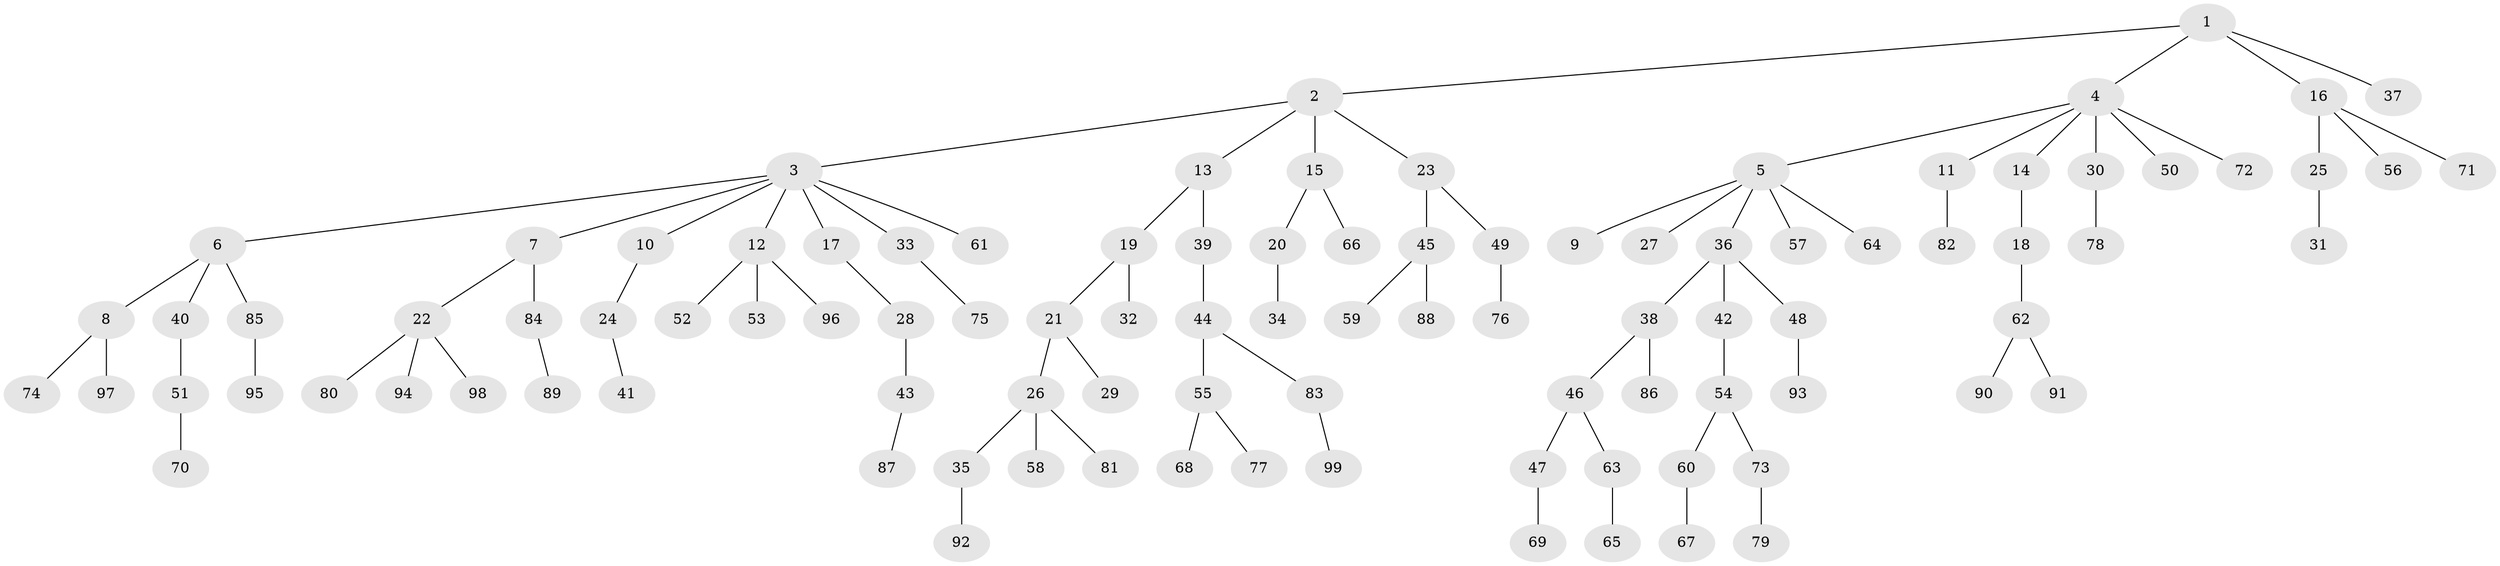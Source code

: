 // Generated by graph-tools (version 1.1) at 2025/02/03/09/25 03:02:21]
// undirected, 99 vertices, 98 edges
graph export_dot {
graph [start="1"]
  node [color=gray90,style=filled];
  1;
  2;
  3;
  4;
  5;
  6;
  7;
  8;
  9;
  10;
  11;
  12;
  13;
  14;
  15;
  16;
  17;
  18;
  19;
  20;
  21;
  22;
  23;
  24;
  25;
  26;
  27;
  28;
  29;
  30;
  31;
  32;
  33;
  34;
  35;
  36;
  37;
  38;
  39;
  40;
  41;
  42;
  43;
  44;
  45;
  46;
  47;
  48;
  49;
  50;
  51;
  52;
  53;
  54;
  55;
  56;
  57;
  58;
  59;
  60;
  61;
  62;
  63;
  64;
  65;
  66;
  67;
  68;
  69;
  70;
  71;
  72;
  73;
  74;
  75;
  76;
  77;
  78;
  79;
  80;
  81;
  82;
  83;
  84;
  85;
  86;
  87;
  88;
  89;
  90;
  91;
  92;
  93;
  94;
  95;
  96;
  97;
  98;
  99;
  1 -- 2;
  1 -- 4;
  1 -- 16;
  1 -- 37;
  2 -- 3;
  2 -- 13;
  2 -- 15;
  2 -- 23;
  3 -- 6;
  3 -- 7;
  3 -- 10;
  3 -- 12;
  3 -- 17;
  3 -- 33;
  3 -- 61;
  4 -- 5;
  4 -- 11;
  4 -- 14;
  4 -- 30;
  4 -- 50;
  4 -- 72;
  5 -- 9;
  5 -- 27;
  5 -- 36;
  5 -- 57;
  5 -- 64;
  6 -- 8;
  6 -- 40;
  6 -- 85;
  7 -- 22;
  7 -- 84;
  8 -- 74;
  8 -- 97;
  10 -- 24;
  11 -- 82;
  12 -- 52;
  12 -- 53;
  12 -- 96;
  13 -- 19;
  13 -- 39;
  14 -- 18;
  15 -- 20;
  15 -- 66;
  16 -- 25;
  16 -- 56;
  16 -- 71;
  17 -- 28;
  18 -- 62;
  19 -- 21;
  19 -- 32;
  20 -- 34;
  21 -- 26;
  21 -- 29;
  22 -- 80;
  22 -- 94;
  22 -- 98;
  23 -- 45;
  23 -- 49;
  24 -- 41;
  25 -- 31;
  26 -- 35;
  26 -- 58;
  26 -- 81;
  28 -- 43;
  30 -- 78;
  33 -- 75;
  35 -- 92;
  36 -- 38;
  36 -- 42;
  36 -- 48;
  38 -- 46;
  38 -- 86;
  39 -- 44;
  40 -- 51;
  42 -- 54;
  43 -- 87;
  44 -- 55;
  44 -- 83;
  45 -- 59;
  45 -- 88;
  46 -- 47;
  46 -- 63;
  47 -- 69;
  48 -- 93;
  49 -- 76;
  51 -- 70;
  54 -- 60;
  54 -- 73;
  55 -- 68;
  55 -- 77;
  60 -- 67;
  62 -- 90;
  62 -- 91;
  63 -- 65;
  73 -- 79;
  83 -- 99;
  84 -- 89;
  85 -- 95;
}
